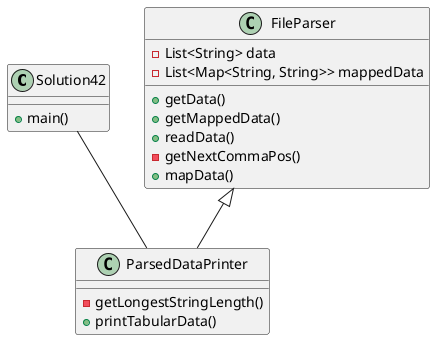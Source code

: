 @startuml
'https://plantuml.com/sequence-diagram

class Solution42{
+main()
}
class FileParser{
-List<String> data
-List<Map<String, String>> mappedData
+getData()
+getMappedData()
+readData()
-getNextCommaPos()
+mapData()
}
class ParsedDataPrinter{
-getLongestStringLength()
+printTabularData()
}

Solution42 -- ParsedDataPrinter
FileParser <|-- ParsedDataPrinter
@enduml
